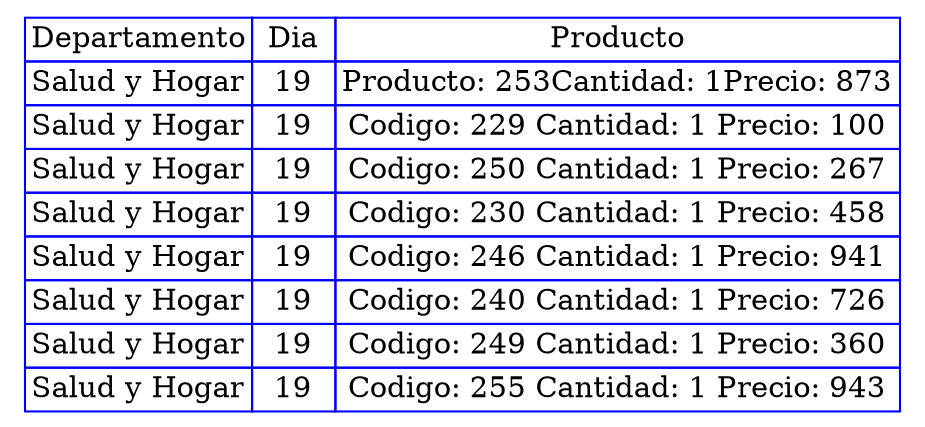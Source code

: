digraph {
    tbl[
     shape=plaintext
     label=<
     <table border='0' cellborder='1' color='blue' cellspacing='0'>
<tr> <td>Departamento</td> <td> Dia </td> <td>Producto</td></tr>
<tr>
<td>Salud y Hogar</td>
<td>19</td>
<td>Producto: 253
Cantidad: 1
Precio: 873</td>
</tr><tr>
<td>Salud y Hogar</td>
<td>19</td>
<td>Codigo: 229 
Cantidad: 1 
Precio: 100</td>
</tr>
<tr>
<td>Salud y Hogar</td>
<td>19</td>
<td>Codigo: 250 
Cantidad: 1 
Precio: 267</td>
</tr>
<tr>
<td>Salud y Hogar</td>
<td>19</td>
<td>Codigo: 230 
Cantidad: 1 
Precio: 458</td>
</tr>
<tr>
<td>Salud y Hogar</td>
<td>19</td>
<td>Codigo: 246 
Cantidad: 1 
Precio: 941</td>
</tr>
<tr>
<td>Salud y Hogar</td>
<td>19</td>
<td>Codigo: 240 
Cantidad: 1 
Precio: 726</td>
</tr>
<tr>
<td>Salud y Hogar</td>
<td>19</td>
<td>Codigo: 249 
Cantidad: 1 
Precio: 360</td>
</tr>
<tr>
<td>Salud y Hogar</td>
<td>19</td>
<td>Codigo: 255 
Cantidad: 1 
Precio: 943</td>
</tr>
</table>
    >];
}